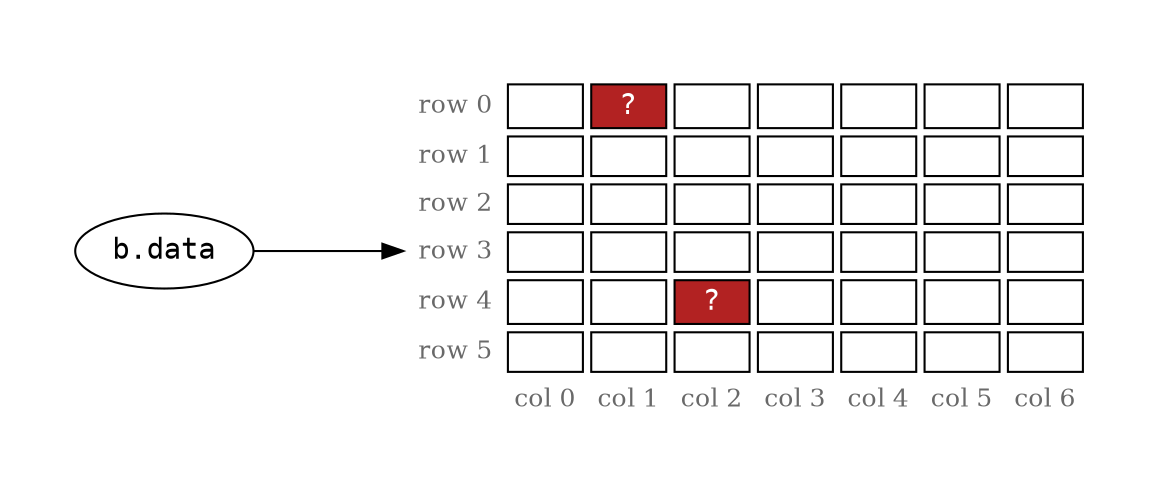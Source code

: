 digraph {
    graph [pad="0.5", nodesep="0.5", ranksep="1"];
    node [shape=plain]
    rankdir=LR;

    data [shape=oval, label=<<font face="monospace">b.data</font>>]

    cells [label=<
    <table border="0" cellborder="1" cellspacing="4">
        <tr>
            <td port="r0" color="none"><font color="dimgrey" point-size="12">row 0</font></td>
            <td></td>
            <td bgcolor="firebrick"><font face="monospace" color="white">?</font></td>
            <td></td>
            <td></td>
            <td></td>
            <td></td>
            <td></td>
        </tr>
        <tr>
            <td color="none"><font color="dimgrey" point-size="12">row 1</font></td>
            <td></td>
            <td></td>
            <td></td>
            <td></td>
            <td></td>
            <td></td>
            <td></td>
        </tr>
        <tr>
            <td color="none"><font color="dimgrey" point-size="12">row 2</font></td>
            <td></td>
            <td></td>
            <td></td>
            <td></td>
            <td></td>
            <td></td>
            <td></td>
        </tr>
        <tr>
            <td color="none"><font color="dimgrey" point-size="12">row 3</font></td>
            <td></td>
            <td></td>
            <td></td>
            <td></td>
            <td></td>
            <td></td>
            <td></td>
        </tr>
        <tr>
            <td color="none"><font color="dimgrey" point-size="12">row 4</font></td>
            <td></td>
            <td></td>
            <td bgcolor="firebrick"><font face="monospace" color="white">?</font></td>
            <td></td>
            <td></td>
            <td></td>
            <td></td>
        </tr>
        <tr>
            <td color="none"><font color="dimgrey" point-size="12">row 5</font></td>
            <td></td>
            <td></td>
            <td></td>
            <td></td>
            <td></td>
            <td></td>
            <td></td>
        </tr>
        <tr>
            <td color="none"></td>
            <td color="none"><font color="dimgrey" point-size="12">col 0</font></td>
            <td color="none"><font color="dimgrey" point-size="12">col 1</font></td>
            <td color="none"><font color="dimgrey" point-size="12">col 2</font></td>
            <td color="none"><font color="dimgrey" point-size="12">col 3</font></td>
            <td color="none"><font color="dimgrey" point-size="12">col 4</font></td>
            <td color="none"><font color="dimgrey" point-size="12">col 5</font></td>
            <td color="none"><font color="dimgrey" point-size="12">col 6</font></td>
        </tr>
    </table>>]

    data -> cells
}
